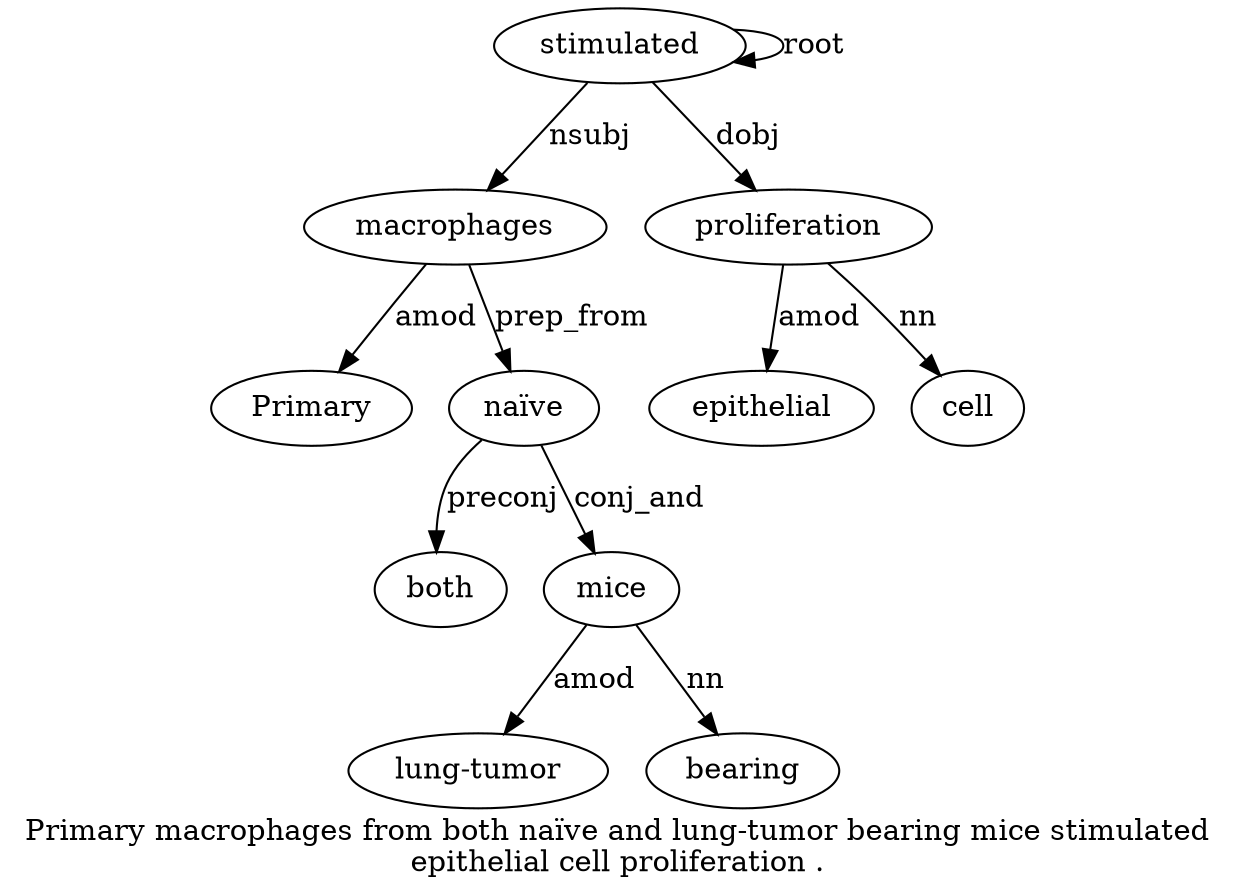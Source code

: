 digraph "Primary macrophages from both naïve and lung-tumor bearing mice stimulated epithelial cell proliferation ." {
label="Primary macrophages from both naïve and lung-tumor bearing mice stimulated
epithelial cell proliferation .";
macrophages2 [style=filled, fillcolor=white, label=macrophages];
Primary1 [style=filled, fillcolor=white, label=Primary];
macrophages2 -> Primary1  [label=amod];
stimulated10 [style=filled, fillcolor=white, label=stimulated];
stimulated10 -> macrophages2  [label=nsubj];
"naïve5" [style=filled, fillcolor=white, label="naïve"];
both4 [style=filled, fillcolor=white, label=both];
"naïve5" -> both4  [label=preconj];
macrophages2 -> "naïve5"  [label=prep_from];
mice9 [style=filled, fillcolor=white, label=mice];
"lung-tumor7" [style=filled, fillcolor=white, label="lung-tumor"];
mice9 -> "lung-tumor7"  [label=amod];
bearing8 [style=filled, fillcolor=white, label=bearing];
mice9 -> bearing8  [label=nn];
"naïve5" -> mice9  [label=conj_and];
stimulated10 -> stimulated10  [label=root];
proliferation13 [style=filled, fillcolor=white, label=proliferation];
epithelial11 [style=filled, fillcolor=white, label=epithelial];
proliferation13 -> epithelial11  [label=amod];
cell12 [style=filled, fillcolor=white, label=cell];
proliferation13 -> cell12  [label=nn];
stimulated10 -> proliferation13  [label=dobj];
}
